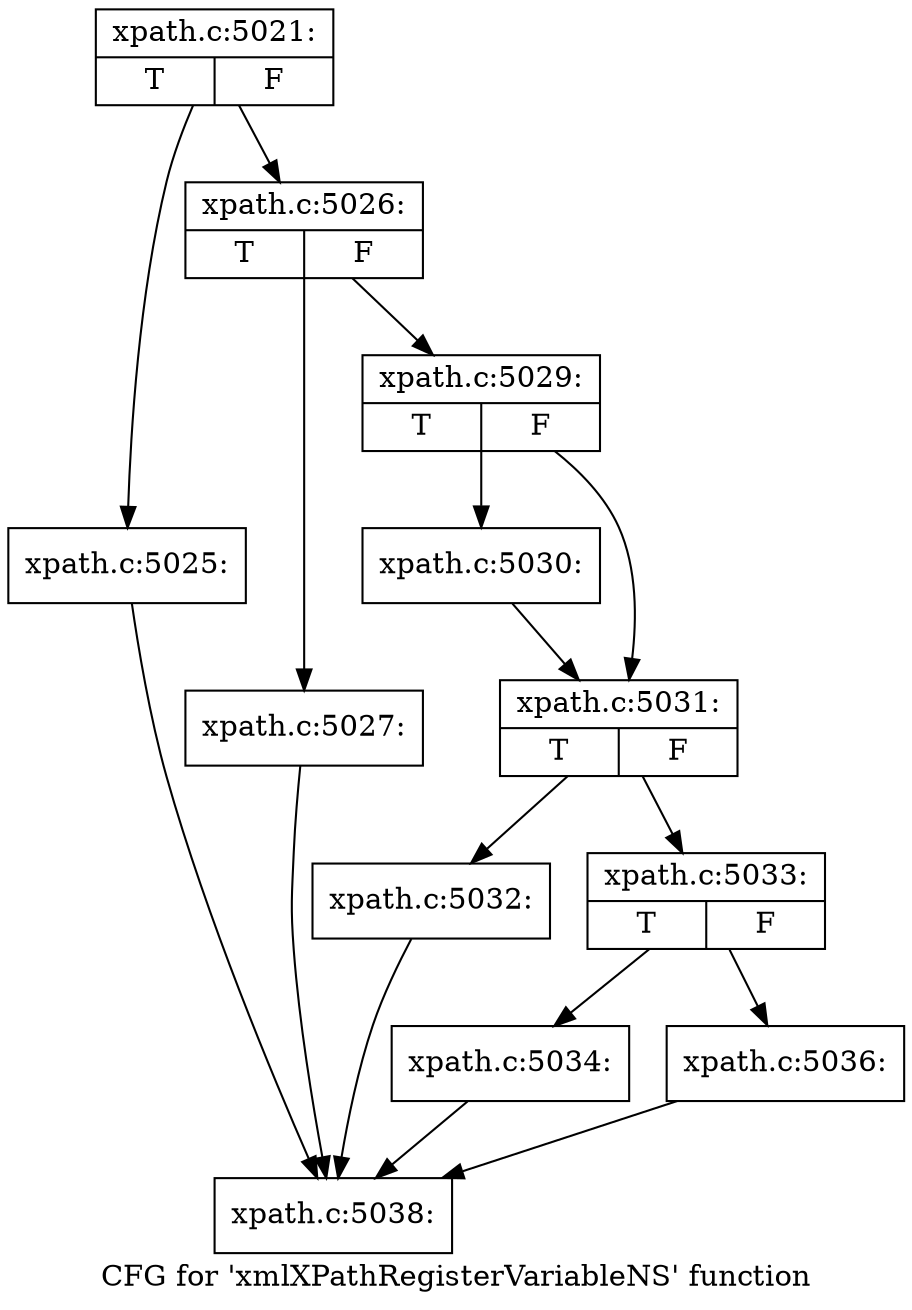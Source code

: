 digraph "CFG for 'xmlXPathRegisterVariableNS' function" {
	label="CFG for 'xmlXPathRegisterVariableNS' function";

	Node0x55e6b24119f0 [shape=record,label="{xpath.c:5021:|{<s0>T|<s1>F}}"];
	Node0x55e6b24119f0 -> Node0x55e6b25f7250;
	Node0x55e6b24119f0 -> Node0x55e6b25f72a0;
	Node0x55e6b25f7250 [shape=record,label="{xpath.c:5025:}"];
	Node0x55e6b25f7250 -> Node0x55e6b25f56c0;
	Node0x55e6b25f72a0 [shape=record,label="{xpath.c:5026:|{<s0>T|<s1>F}}"];
	Node0x55e6b25f72a0 -> Node0x55e6b25f7760;
	Node0x55e6b25f72a0 -> Node0x55e6b25f77b0;
	Node0x55e6b25f7760 [shape=record,label="{xpath.c:5027:}"];
	Node0x55e6b25f7760 -> Node0x55e6b25f56c0;
	Node0x55e6b25f77b0 [shape=record,label="{xpath.c:5029:|{<s0>T|<s1>F}}"];
	Node0x55e6b25f77b0 -> Node0x55e6b25f7c70;
	Node0x55e6b25f77b0 -> Node0x55e6b25f7cc0;
	Node0x55e6b25f7c70 [shape=record,label="{xpath.c:5030:}"];
	Node0x55e6b25f7c70 -> Node0x55e6b25f7cc0;
	Node0x55e6b25f7cc0 [shape=record,label="{xpath.c:5031:|{<s0>T|<s1>F}}"];
	Node0x55e6b25f7cc0 -> Node0x55e6b25f8330;
	Node0x55e6b25f7cc0 -> Node0x55e6b25f8380;
	Node0x55e6b25f8330 [shape=record,label="{xpath.c:5032:}"];
	Node0x55e6b25f8330 -> Node0x55e6b25f56c0;
	Node0x55e6b25f8380 [shape=record,label="{xpath.c:5033:|{<s0>T|<s1>F}}"];
	Node0x55e6b25f8380 -> Node0x55e6b25f88d0;
	Node0x55e6b25f8380 -> Node0x55e6b25f8920;
	Node0x55e6b25f88d0 [shape=record,label="{xpath.c:5034:}"];
	Node0x55e6b25f88d0 -> Node0x55e6b25f56c0;
	Node0x55e6b25f8920 [shape=record,label="{xpath.c:5036:}"];
	Node0x55e6b25f8920 -> Node0x55e6b25f56c0;
	Node0x55e6b25f56c0 [shape=record,label="{xpath.c:5038:}"];
}
